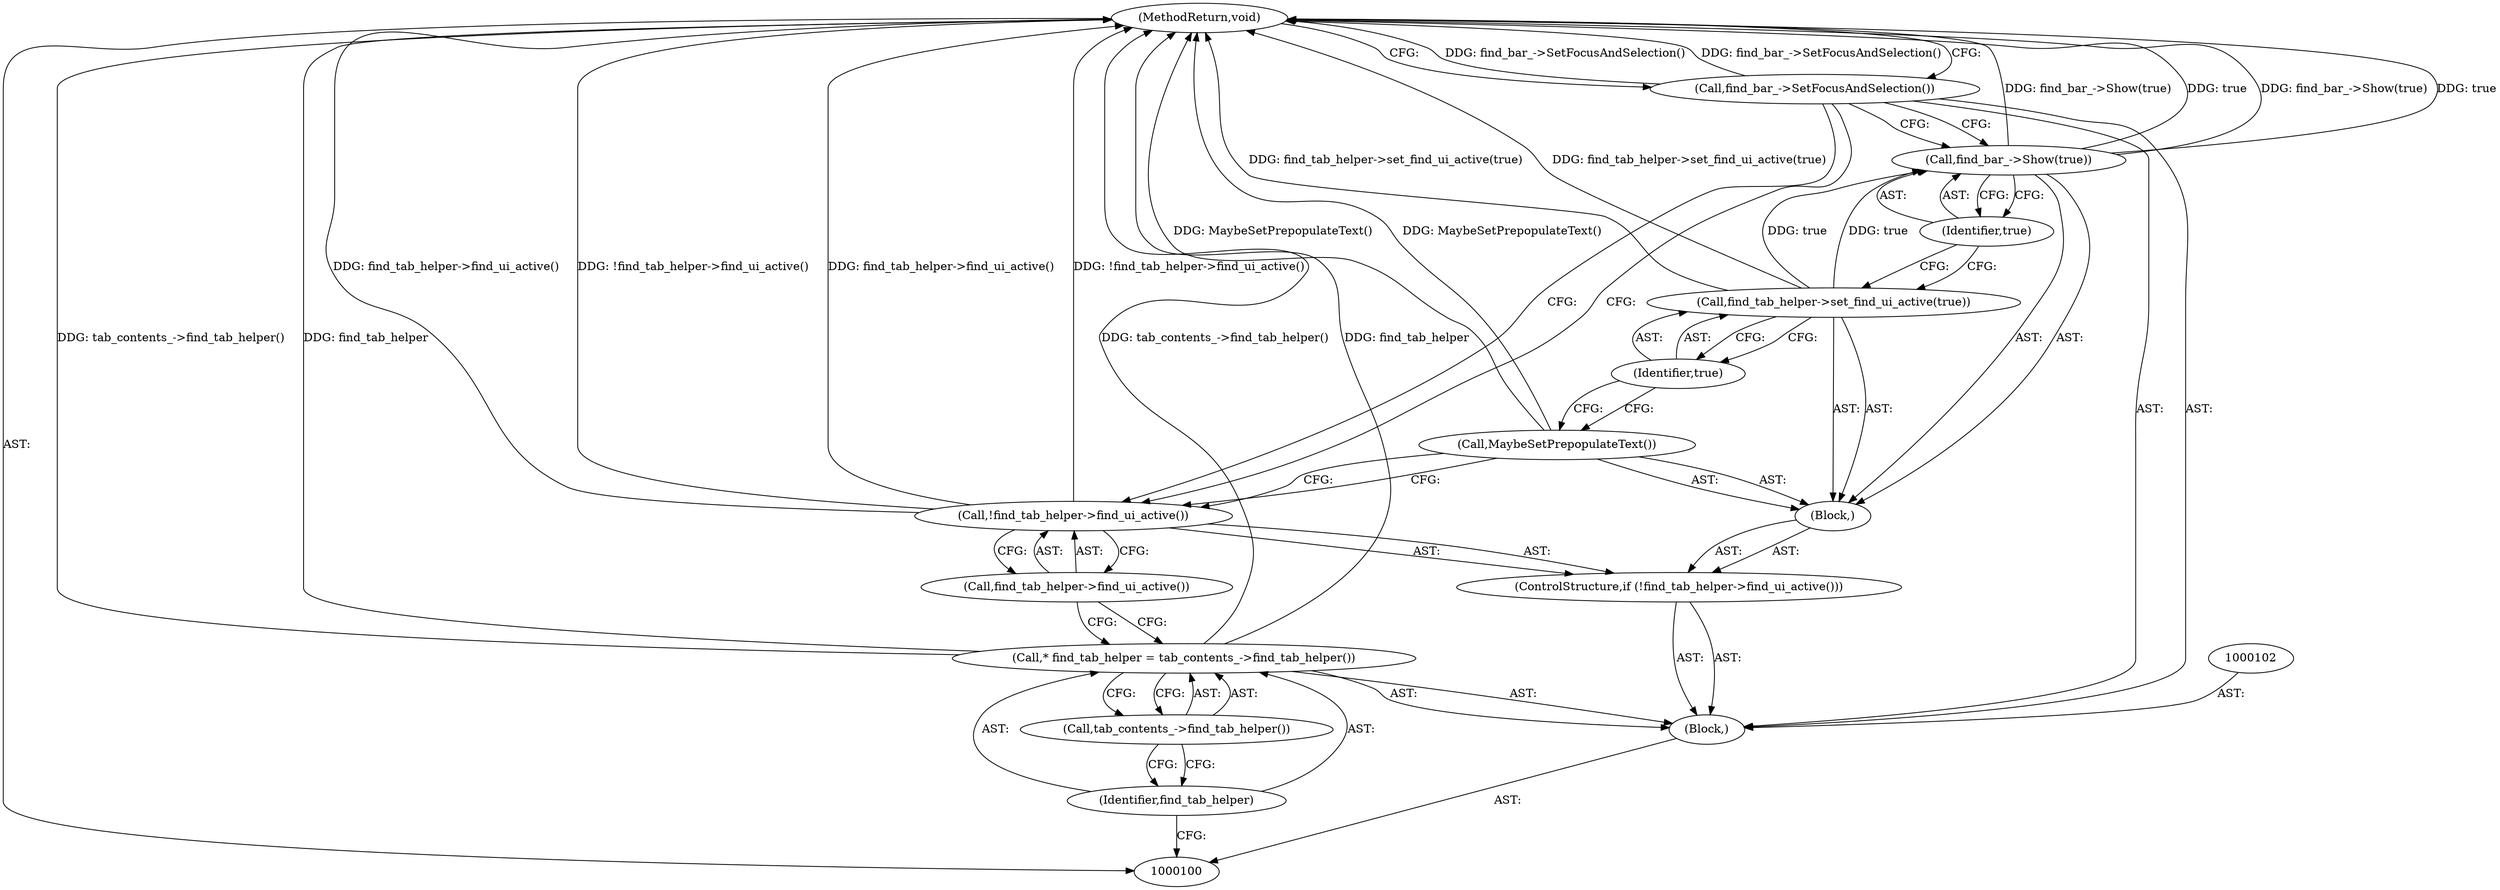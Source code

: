 digraph "0_Chrome_c90c6ca59378d7e86d1a2f28fe96bada35df1508_5" {
"1000116" [label="(MethodReturn,void)"];
"1000101" [label="(Block,)"];
"1000115" [label="(Call,find_bar_->SetFocusAndSelection())"];
"1000103" [label="(Call,* find_tab_helper = tab_contents_->find_tab_helper())"];
"1000104" [label="(Identifier,find_tab_helper)"];
"1000105" [label="(Call,tab_contents_->find_tab_helper())"];
"1000106" [label="(ControlStructure,if (!find_tab_helper->find_ui_active()))"];
"1000109" [label="(Block,)"];
"1000107" [label="(Call,!find_tab_helper->find_ui_active())"];
"1000108" [label="(Call,find_tab_helper->find_ui_active())"];
"1000110" [label="(Call,MaybeSetPrepopulateText())"];
"1000111" [label="(Call,find_tab_helper->set_find_ui_active(true))"];
"1000112" [label="(Identifier,true)"];
"1000114" [label="(Identifier,true)"];
"1000113" [label="(Call,find_bar_->Show(true))"];
"1000116" -> "1000100"  [label="AST: "];
"1000116" -> "1000115"  [label="CFG: "];
"1000107" -> "1000116"  [label="DDG: find_tab_helper->find_ui_active()"];
"1000107" -> "1000116"  [label="DDG: !find_tab_helper->find_ui_active()"];
"1000103" -> "1000116"  [label="DDG: find_tab_helper"];
"1000103" -> "1000116"  [label="DDG: tab_contents_->find_tab_helper()"];
"1000113" -> "1000116"  [label="DDG: true"];
"1000113" -> "1000116"  [label="DDG: find_bar_->Show(true)"];
"1000115" -> "1000116"  [label="DDG: find_bar_->SetFocusAndSelection()"];
"1000111" -> "1000116"  [label="DDG: find_tab_helper->set_find_ui_active(true)"];
"1000110" -> "1000116"  [label="DDG: MaybeSetPrepopulateText()"];
"1000101" -> "1000100"  [label="AST: "];
"1000102" -> "1000101"  [label="AST: "];
"1000103" -> "1000101"  [label="AST: "];
"1000106" -> "1000101"  [label="AST: "];
"1000115" -> "1000101"  [label="AST: "];
"1000115" -> "1000101"  [label="AST: "];
"1000115" -> "1000113"  [label="CFG: "];
"1000115" -> "1000107"  [label="CFG: "];
"1000116" -> "1000115"  [label="CFG: "];
"1000115" -> "1000116"  [label="DDG: find_bar_->SetFocusAndSelection()"];
"1000103" -> "1000101"  [label="AST: "];
"1000103" -> "1000105"  [label="CFG: "];
"1000104" -> "1000103"  [label="AST: "];
"1000105" -> "1000103"  [label="AST: "];
"1000108" -> "1000103"  [label="CFG: "];
"1000103" -> "1000116"  [label="DDG: find_tab_helper"];
"1000103" -> "1000116"  [label="DDG: tab_contents_->find_tab_helper()"];
"1000104" -> "1000103"  [label="AST: "];
"1000104" -> "1000100"  [label="CFG: "];
"1000105" -> "1000104"  [label="CFG: "];
"1000105" -> "1000103"  [label="AST: "];
"1000105" -> "1000104"  [label="CFG: "];
"1000103" -> "1000105"  [label="CFG: "];
"1000106" -> "1000101"  [label="AST: "];
"1000107" -> "1000106"  [label="AST: "];
"1000109" -> "1000106"  [label="AST: "];
"1000109" -> "1000106"  [label="AST: "];
"1000110" -> "1000109"  [label="AST: "];
"1000111" -> "1000109"  [label="AST: "];
"1000113" -> "1000109"  [label="AST: "];
"1000107" -> "1000106"  [label="AST: "];
"1000107" -> "1000108"  [label="CFG: "];
"1000108" -> "1000107"  [label="AST: "];
"1000110" -> "1000107"  [label="CFG: "];
"1000115" -> "1000107"  [label="CFG: "];
"1000107" -> "1000116"  [label="DDG: find_tab_helper->find_ui_active()"];
"1000107" -> "1000116"  [label="DDG: !find_tab_helper->find_ui_active()"];
"1000108" -> "1000107"  [label="AST: "];
"1000108" -> "1000103"  [label="CFG: "];
"1000107" -> "1000108"  [label="CFG: "];
"1000110" -> "1000109"  [label="AST: "];
"1000110" -> "1000107"  [label="CFG: "];
"1000112" -> "1000110"  [label="CFG: "];
"1000110" -> "1000116"  [label="DDG: MaybeSetPrepopulateText()"];
"1000111" -> "1000109"  [label="AST: "];
"1000111" -> "1000112"  [label="CFG: "];
"1000112" -> "1000111"  [label="AST: "];
"1000114" -> "1000111"  [label="CFG: "];
"1000111" -> "1000116"  [label="DDG: find_tab_helper->set_find_ui_active(true)"];
"1000111" -> "1000113"  [label="DDG: true"];
"1000112" -> "1000111"  [label="AST: "];
"1000112" -> "1000110"  [label="CFG: "];
"1000111" -> "1000112"  [label="CFG: "];
"1000114" -> "1000113"  [label="AST: "];
"1000114" -> "1000111"  [label="CFG: "];
"1000113" -> "1000114"  [label="CFG: "];
"1000113" -> "1000109"  [label="AST: "];
"1000113" -> "1000114"  [label="CFG: "];
"1000114" -> "1000113"  [label="AST: "];
"1000115" -> "1000113"  [label="CFG: "];
"1000113" -> "1000116"  [label="DDG: true"];
"1000113" -> "1000116"  [label="DDG: find_bar_->Show(true)"];
"1000111" -> "1000113"  [label="DDG: true"];
}
